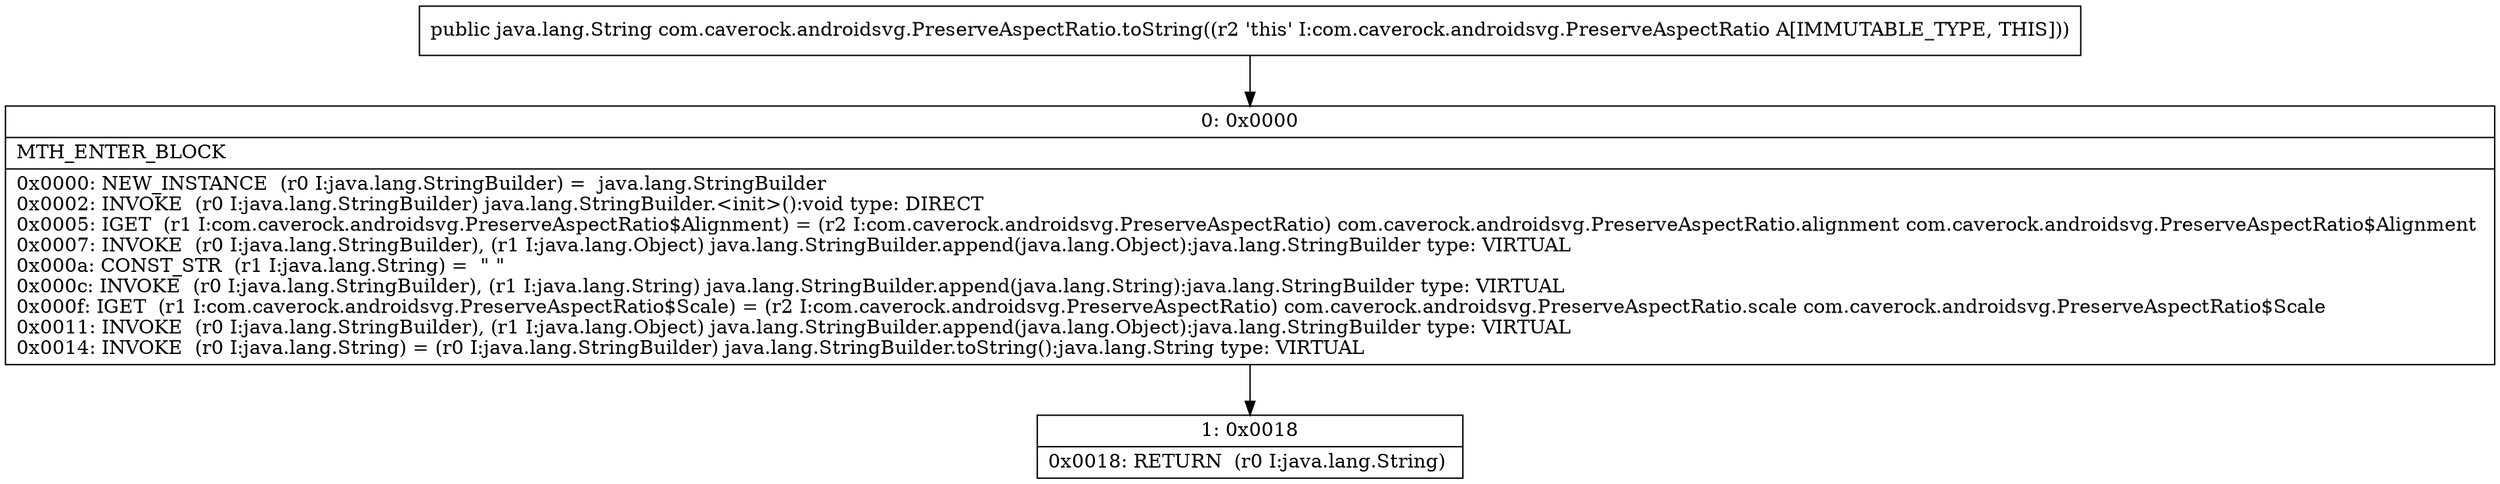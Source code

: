 digraph "CFG forcom.caverock.androidsvg.PreserveAspectRatio.toString()Ljava\/lang\/String;" {
Node_0 [shape=record,label="{0\:\ 0x0000|MTH_ENTER_BLOCK\l|0x0000: NEW_INSTANCE  (r0 I:java.lang.StringBuilder) =  java.lang.StringBuilder \l0x0002: INVOKE  (r0 I:java.lang.StringBuilder) java.lang.StringBuilder.\<init\>():void type: DIRECT \l0x0005: IGET  (r1 I:com.caverock.androidsvg.PreserveAspectRatio$Alignment) = (r2 I:com.caverock.androidsvg.PreserveAspectRatio) com.caverock.androidsvg.PreserveAspectRatio.alignment com.caverock.androidsvg.PreserveAspectRatio$Alignment \l0x0007: INVOKE  (r0 I:java.lang.StringBuilder), (r1 I:java.lang.Object) java.lang.StringBuilder.append(java.lang.Object):java.lang.StringBuilder type: VIRTUAL \l0x000a: CONST_STR  (r1 I:java.lang.String) =  \" \" \l0x000c: INVOKE  (r0 I:java.lang.StringBuilder), (r1 I:java.lang.String) java.lang.StringBuilder.append(java.lang.String):java.lang.StringBuilder type: VIRTUAL \l0x000f: IGET  (r1 I:com.caverock.androidsvg.PreserveAspectRatio$Scale) = (r2 I:com.caverock.androidsvg.PreserveAspectRatio) com.caverock.androidsvg.PreserveAspectRatio.scale com.caverock.androidsvg.PreserveAspectRatio$Scale \l0x0011: INVOKE  (r0 I:java.lang.StringBuilder), (r1 I:java.lang.Object) java.lang.StringBuilder.append(java.lang.Object):java.lang.StringBuilder type: VIRTUAL \l0x0014: INVOKE  (r0 I:java.lang.String) = (r0 I:java.lang.StringBuilder) java.lang.StringBuilder.toString():java.lang.String type: VIRTUAL \l}"];
Node_1 [shape=record,label="{1\:\ 0x0018|0x0018: RETURN  (r0 I:java.lang.String) \l}"];
MethodNode[shape=record,label="{public java.lang.String com.caverock.androidsvg.PreserveAspectRatio.toString((r2 'this' I:com.caverock.androidsvg.PreserveAspectRatio A[IMMUTABLE_TYPE, THIS])) }"];
MethodNode -> Node_0;
Node_0 -> Node_1;
}


